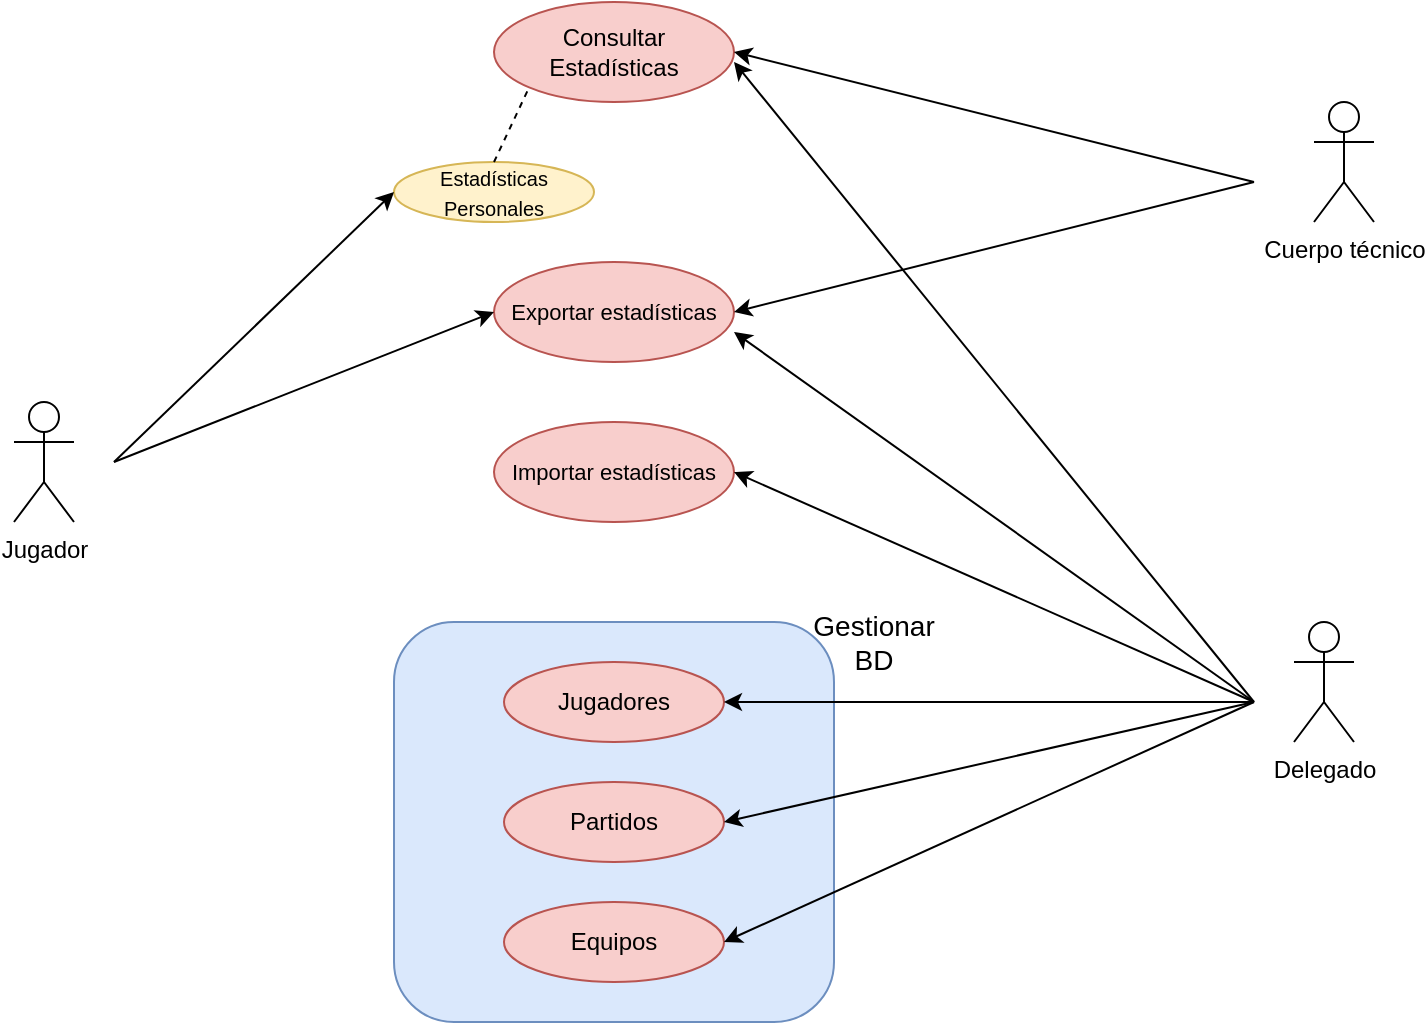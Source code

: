 <mxfile version="10.6.5" type="device"><diagram id="9444s3CuvYM_ehLid3Tr" name="Page-1"><mxGraphModel dx="840" dy="491" grid="1" gridSize="10" guides="1" tooltips="1" connect="1" arrows="1" fold="1" page="1" pageScale="1" pageWidth="827" pageHeight="1169" math="0" shadow="0"><root><mxCell id="0"/><mxCell id="1" parent="0"/><mxCell id="Ep37l2zLKL71nxY-CGgY-17" value="" style="rounded=1;whiteSpace=wrap;html=1;fillColor=#dae8fc;strokeColor=#6c8ebf;" vertex="1" parent="1"><mxGeometry x="260" y="330" width="220" height="200" as="geometry"/></mxCell><mxCell id="Ep37l2zLKL71nxY-CGgY-1" value="Jugador" style="shape=umlActor;verticalLabelPosition=bottom;labelBackgroundColor=#ffffff;verticalAlign=top;html=1;" vertex="1" parent="1"><mxGeometry x="70" y="220" width="30" height="60" as="geometry"/></mxCell><mxCell id="Ep37l2zLKL71nxY-CGgY-2" value="&lt;div&gt;Cuerpo técnico&lt;/div&gt;&lt;div&gt;&lt;br&gt;&lt;/div&gt;" style="shape=umlActor;verticalLabelPosition=bottom;labelBackgroundColor=#ffffff;verticalAlign=top;html=1;" vertex="1" parent="1"><mxGeometry x="720" y="70" width="30" height="60" as="geometry"/></mxCell><mxCell id="Ep37l2zLKL71nxY-CGgY-3" value="Delegado" style="shape=umlActor;verticalLabelPosition=bottom;labelBackgroundColor=#ffffff;verticalAlign=top;html=1;" vertex="1" parent="1"><mxGeometry x="710" y="330" width="30" height="60" as="geometry"/></mxCell><mxCell id="Ep37l2zLKL71nxY-CGgY-4" value="Consultar Estadísticas" style="ellipse;whiteSpace=wrap;html=1;fillColor=#f8cecc;strokeColor=#b85450;" vertex="1" parent="1"><mxGeometry x="310" y="20" width="120" height="50" as="geometry"/></mxCell><mxCell id="Ep37l2zLKL71nxY-CGgY-6" value="&lt;font style=&quot;font-size: 10px&quot;&gt;Estadísticas Personales&lt;/font&gt;" style="ellipse;whiteSpace=wrap;html=1;fillColor=#fff2cc;strokeColor=#d6b656;" vertex="1" parent="1"><mxGeometry x="260" y="100" width="100" height="30" as="geometry"/></mxCell><mxCell id="Ep37l2zLKL71nxY-CGgY-8" value="&lt;font style=&quot;font-size: 11px&quot;&gt;Exportar estadísticas&lt;/font&gt;" style="ellipse;whiteSpace=wrap;html=1;fillColor=#f8cecc;strokeColor=#b85450;" vertex="1" parent="1"><mxGeometry x="310" y="150" width="120" height="50" as="geometry"/></mxCell><mxCell id="Ep37l2zLKL71nxY-CGgY-9" value="&lt;font style=&quot;font-size: 11px&quot;&gt;Importar estadísticas&lt;/font&gt;" style="ellipse;whiteSpace=wrap;html=1;fillColor=#f8cecc;strokeColor=#b85450;" vertex="1" parent="1"><mxGeometry x="310" y="230" width="120" height="50" as="geometry"/></mxCell><mxCell id="Ep37l2zLKL71nxY-CGgY-10" value="Jugadores" style="ellipse;whiteSpace=wrap;html=1;fillColor=#f8cecc;strokeColor=#b85450;" vertex="1" parent="1"><mxGeometry x="315" y="350" width="110" height="40" as="geometry"/></mxCell><mxCell id="Ep37l2zLKL71nxY-CGgY-14" value="Partidos" style="ellipse;whiteSpace=wrap;html=1;fillColor=#f8cecc;strokeColor=#b85450;" vertex="1" parent="1"><mxGeometry x="315" y="410" width="110" height="40" as="geometry"/></mxCell><mxCell id="Ep37l2zLKL71nxY-CGgY-15" value="Equipos" style="ellipse;whiteSpace=wrap;html=1;fillColor=#f8cecc;strokeColor=#b85450;" vertex="1" parent="1"><mxGeometry x="315" y="470" width="110" height="40" as="geometry"/></mxCell><mxCell id="Ep37l2zLKL71nxY-CGgY-18" value="" style="endArrow=none;dashed=1;html=1;entryX=0;entryY=1;entryDx=0;entryDy=0;exitX=0.5;exitY=0;exitDx=0;exitDy=0;exitPerimeter=0;" edge="1" parent="1" source="Ep37l2zLKL71nxY-CGgY-6" target="Ep37l2zLKL71nxY-CGgY-4"><mxGeometry width="50" height="50" relative="1" as="geometry"><mxPoint x="210" y="220" as="sourcePoint"/><mxPoint x="260" y="170" as="targetPoint"/></mxGeometry></mxCell><mxCell id="Ep37l2zLKL71nxY-CGgY-19" value="" style="endArrow=classic;html=1;entryX=0;entryY=0.5;entryDx=0;entryDy=0;" edge="1" parent="1" target="Ep37l2zLKL71nxY-CGgY-6"><mxGeometry width="50" height="50" relative="1" as="geometry"><mxPoint x="120" y="250" as="sourcePoint"/><mxPoint x="180" y="130" as="targetPoint"/></mxGeometry></mxCell><mxCell id="Ep37l2zLKL71nxY-CGgY-20" value="" style="endArrow=classic;html=1;entryX=0;entryY=0.5;entryDx=0;entryDy=0;" edge="1" parent="1" target="Ep37l2zLKL71nxY-CGgY-8"><mxGeometry width="50" height="50" relative="1" as="geometry"><mxPoint x="120" y="250" as="sourcePoint"/><mxPoint x="290" y="190" as="targetPoint"/></mxGeometry></mxCell><mxCell id="Ep37l2zLKL71nxY-CGgY-21" value="" style="endArrow=classic;html=1;entryX=1;entryY=0.5;entryDx=0;entryDy=0;" edge="1" parent="1" target="Ep37l2zLKL71nxY-CGgY-4"><mxGeometry width="50" height="50" relative="1" as="geometry"><mxPoint x="690" y="110" as="sourcePoint"/><mxPoint x="620" y="140" as="targetPoint"/></mxGeometry></mxCell><mxCell id="Ep37l2zLKL71nxY-CGgY-22" value="" style="endArrow=classic;html=1;entryX=1;entryY=0.5;entryDx=0;entryDy=0;" edge="1" parent="1" target="Ep37l2zLKL71nxY-CGgY-8"><mxGeometry width="50" height="50" relative="1" as="geometry"><mxPoint x="690" y="110" as="sourcePoint"/><mxPoint x="650" y="180" as="targetPoint"/></mxGeometry></mxCell><mxCell id="Ep37l2zLKL71nxY-CGgY-23" value="" style="endArrow=classic;html=1;entryX=1;entryY=0.5;entryDx=0;entryDy=0;" edge="1" parent="1" target="Ep37l2zLKL71nxY-CGgY-9"><mxGeometry width="50" height="50" relative="1" as="geometry"><mxPoint x="690" y="370" as="sourcePoint"/><mxPoint x="670" y="270" as="targetPoint"/></mxGeometry></mxCell><mxCell id="Ep37l2zLKL71nxY-CGgY-24" value="" style="endArrow=classic;html=1;entryX=1;entryY=0.7;entryDx=0;entryDy=0;entryPerimeter=0;" edge="1" parent="1" target="Ep37l2zLKL71nxY-CGgY-8"><mxGeometry width="50" height="50" relative="1" as="geometry"><mxPoint x="690" y="370" as="sourcePoint"/><mxPoint x="630" y="210" as="targetPoint"/></mxGeometry></mxCell><mxCell id="Ep37l2zLKL71nxY-CGgY-25" value="" style="endArrow=classic;html=1;" edge="1" parent="1"><mxGeometry width="50" height="50" relative="1" as="geometry"><mxPoint x="690" y="370" as="sourcePoint"/><mxPoint x="430" y="50" as="targetPoint"/></mxGeometry></mxCell><mxCell id="Ep37l2zLKL71nxY-CGgY-26" value="" style="endArrow=classic;html=1;entryX=1;entryY=0.5;entryDx=0;entryDy=0;" edge="1" parent="1" target="Ep37l2zLKL71nxY-CGgY-10"><mxGeometry width="50" height="50" relative="1" as="geometry"><mxPoint x="690" y="370" as="sourcePoint"/><mxPoint x="690" y="430" as="targetPoint"/></mxGeometry></mxCell><mxCell id="Ep37l2zLKL71nxY-CGgY-27" value="" style="endArrow=classic;html=1;entryX=1;entryY=0.5;entryDx=0;entryDy=0;" edge="1" parent="1" target="Ep37l2zLKL71nxY-CGgY-14"><mxGeometry width="50" height="50" relative="1" as="geometry"><mxPoint x="690" y="370" as="sourcePoint"/><mxPoint x="720" y="450" as="targetPoint"/></mxGeometry></mxCell><mxCell id="Ep37l2zLKL71nxY-CGgY-28" value="" style="endArrow=classic;html=1;entryX=1;entryY=0.5;entryDx=0;entryDy=0;" edge="1" parent="1" target="Ep37l2zLKL71nxY-CGgY-15"><mxGeometry width="50" height="50" relative="1" as="geometry"><mxPoint x="690" y="370" as="sourcePoint"/><mxPoint x="690" y="450" as="targetPoint"/></mxGeometry></mxCell><mxCell id="Ep37l2zLKL71nxY-CGgY-29" value="Gestionar BD" style="text;html=1;strokeColor=none;fillColor=none;align=center;verticalAlign=middle;whiteSpace=wrap;rounded=0;fontSize=14;" vertex="1" parent="1"><mxGeometry x="480" y="330" width="40" height="20" as="geometry"/></mxCell></root></mxGraphModel></diagram></mxfile>